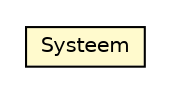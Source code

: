 #!/usr/local/bin/dot
#
# Class diagram 
# Generated by UMLGraph version R5_6-24-gf6e263 (http://www.umlgraph.org/)
#

digraph G {
	edge [fontname="Helvetica",fontsize=10,labelfontname="Helvetica",labelfontsize=10];
	node [fontname="Helvetica",fontsize=10,shape=plaintext];
	nodesep=0.25;
	ranksep=0.5;
	// nl.egem.stuf.stuf0204.Systeem
	c203925 [label=<<table title="nl.egem.stuf.stuf0204.Systeem" border="0" cellborder="1" cellspacing="0" cellpadding="2" port="p" bgcolor="lemonChiffon" href="./Systeem.html">
		<tr><td><table border="0" cellspacing="0" cellpadding="1">
<tr><td align="center" balign="center"> Systeem </td></tr>
		</table></td></tr>
		</table>>, URL="./Systeem.html", fontname="Helvetica", fontcolor="black", fontsize=10.0];
}

